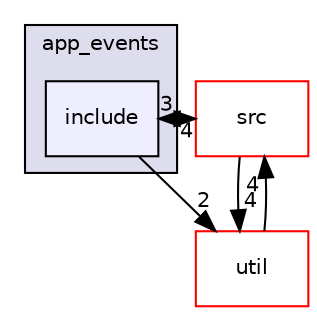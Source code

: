 digraph "app_events/include" {
  compound=true
  node [ fontsize="10", fontname="Helvetica"];
  edge [ labelfontsize="10", labelfontname="Helvetica"];
  subgraph clusterdir_25b35af5d6fe939e26498b93aa0ed469 {
    graph [ bgcolor="#ddddee", pencolor="black", label="app_events" fontname="Helvetica", fontsize="10", URL="dir_25b35af5d6fe939e26498b93aa0ed469.html"]
  dir_e0bcca101b3d6ab550a1a21801861a65 [shape=box, label="include", style="filled", fillcolor="#eeeeff", pencolor="black", URL="dir_e0bcca101b3d6ab550a1a21801861a65.html"];
  }
  dir_68267d1309a1af8e8297ef4c3efbcdba [shape=box label="src" fillcolor="white" style="filled" color="red" URL="dir_68267d1309a1af8e8297ef4c3efbcdba.html"];
  dir_23ec12649285f9fabf3a6b7380226c28 [shape=box label="util" fillcolor="white" style="filled" color="red" URL="dir_23ec12649285f9fabf3a6b7380226c28.html"];
  dir_68267d1309a1af8e8297ef4c3efbcdba->dir_23ec12649285f9fabf3a6b7380226c28 [headlabel="4", labeldistance=1.5 headhref="dir_000020_000028.html"];
  dir_68267d1309a1af8e8297ef4c3efbcdba->dir_e0bcca101b3d6ab550a1a21801861a65 [headlabel="4", labeldistance=1.5 headhref="dir_000020_000003.html"];
  dir_23ec12649285f9fabf3a6b7380226c28->dir_68267d1309a1af8e8297ef4c3efbcdba [headlabel="4", labeldistance=1.5 headhref="dir_000028_000020.html"];
  dir_e0bcca101b3d6ab550a1a21801861a65->dir_68267d1309a1af8e8297ef4c3efbcdba [headlabel="3", labeldistance=1.5 headhref="dir_000003_000020.html"];
  dir_e0bcca101b3d6ab550a1a21801861a65->dir_23ec12649285f9fabf3a6b7380226c28 [headlabel="2", labeldistance=1.5 headhref="dir_000003_000028.html"];
}
